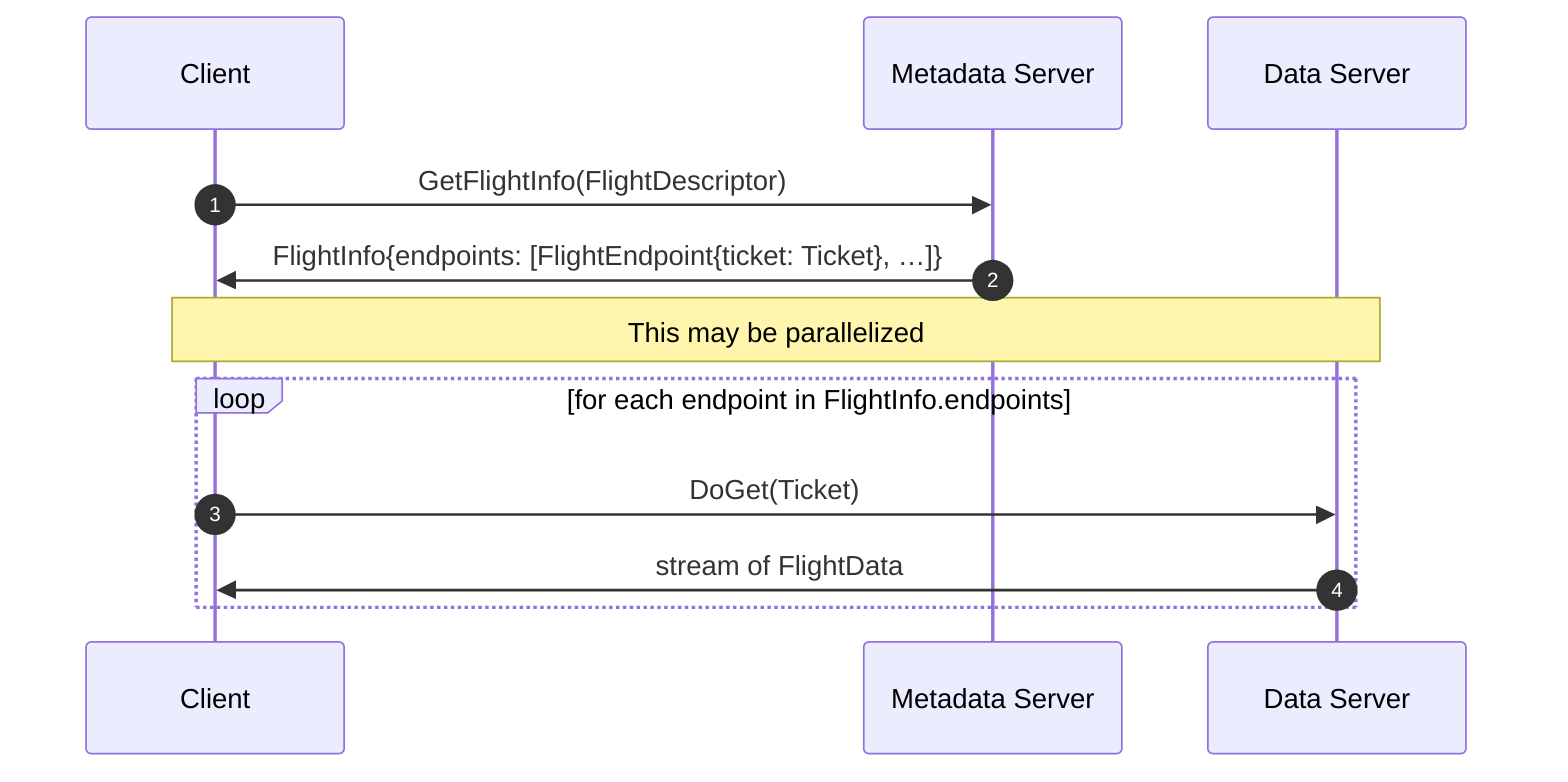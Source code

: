 %% Licensed to the Apache Software Foundation (ASF) under one
%% or more contributor license agreements.  See the NOTICE file
%% distributed with this work for additional information
%% regarding copyright ownership.  The ASF licenses this file
%% to you under the Apache License, Version 2.0 (the
%% "License"); you may not use this file except in compliance
%% with the License.  You may obtain a copy of the License at
%%
%%   http://www.apache.org/licenses/LICENSE-2.0
%%
%% Unless required by applicable law or agreed to in writing,
%% software distributed under the License is distributed on an
%% "AS IS" BASIS, WITHOUT WARRANTIES OR CONDITIONS OF ANY
%% KIND, either express or implied.  See the License for the
%% specific language governing permissions and limitations
%% under the License.

sequenceDiagram
autonumber

participant Client
participant Metadata Server
participant Data Server
Client->>Metadata Server: GetFlightInfo(FlightDescriptor)
Metadata Server->>Client: FlightInfo{endpoints: [FlightEndpoint{ticket: Ticket}, …]}
Note over Client, Data Server: This may be parallelized
loop for each endpoint in FlightInfo.endpoints
    Client->>Data Server: DoGet(Ticket)
    Data Server->>Client: stream of FlightData
end